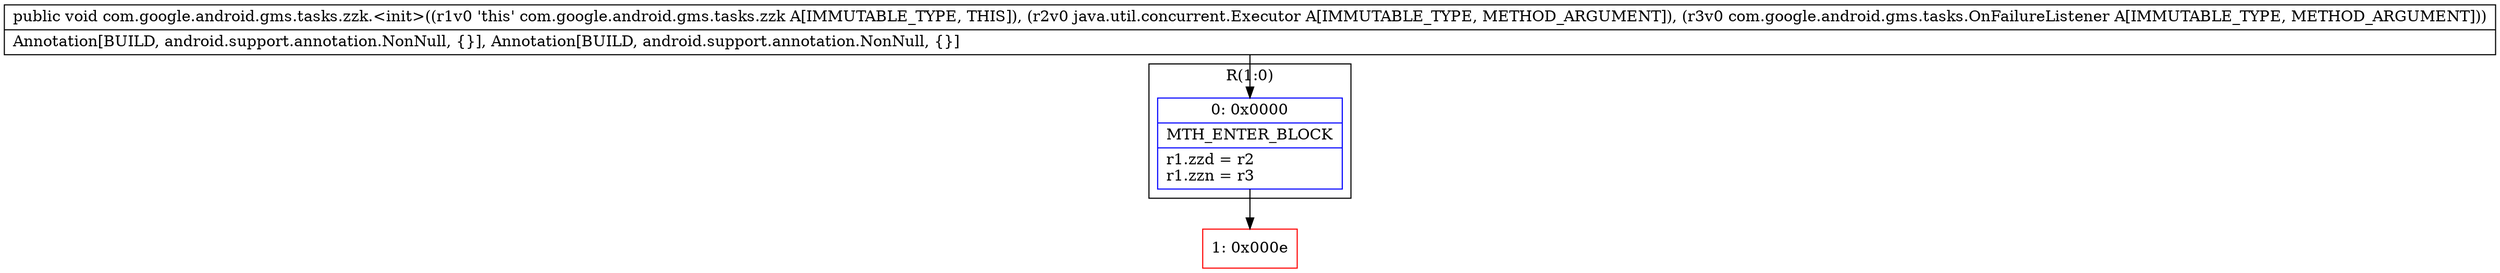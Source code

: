 digraph "CFG forcom.google.android.gms.tasks.zzk.\<init\>(Ljava\/util\/concurrent\/Executor;Lcom\/google\/android\/gms\/tasks\/OnFailureListener;)V" {
subgraph cluster_Region_13672426 {
label = "R(1:0)";
node [shape=record,color=blue];
Node_0 [shape=record,label="{0\:\ 0x0000|MTH_ENTER_BLOCK\l|r1.zzd = r2\lr1.zzn = r3\l}"];
}
Node_1 [shape=record,color=red,label="{1\:\ 0x000e}"];
MethodNode[shape=record,label="{public void com.google.android.gms.tasks.zzk.\<init\>((r1v0 'this' com.google.android.gms.tasks.zzk A[IMMUTABLE_TYPE, THIS]), (r2v0 java.util.concurrent.Executor A[IMMUTABLE_TYPE, METHOD_ARGUMENT]), (r3v0 com.google.android.gms.tasks.OnFailureListener A[IMMUTABLE_TYPE, METHOD_ARGUMENT]))  | Annotation[BUILD, android.support.annotation.NonNull, \{\}], Annotation[BUILD, android.support.annotation.NonNull, \{\}]\l}"];
MethodNode -> Node_0;
Node_0 -> Node_1;
}

